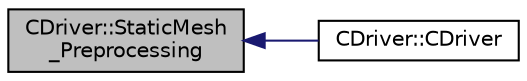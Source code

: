 digraph "CDriver::StaticMesh_Preprocessing"
{
  edge [fontname="Helvetica",fontsize="10",labelfontname="Helvetica",labelfontsize="10"];
  node [fontname="Helvetica",fontsize="10",shape=record];
  rankdir="LR";
  Node2058 [label="CDriver::StaticMesh\l_Preprocessing",height=0.2,width=0.4,color="black", fillcolor="grey75", style="filled", fontcolor="black"];
  Node2058 -> Node2059 [dir="back",color="midnightblue",fontsize="10",style="solid",fontname="Helvetica"];
  Node2059 [label="CDriver::CDriver",height=0.2,width=0.4,color="black", fillcolor="white", style="filled",URL="$class_c_driver.html#a3fca4a013a6efa9bbb38fe78a86b5f3d",tooltip="Constructor of the class. "];
}
